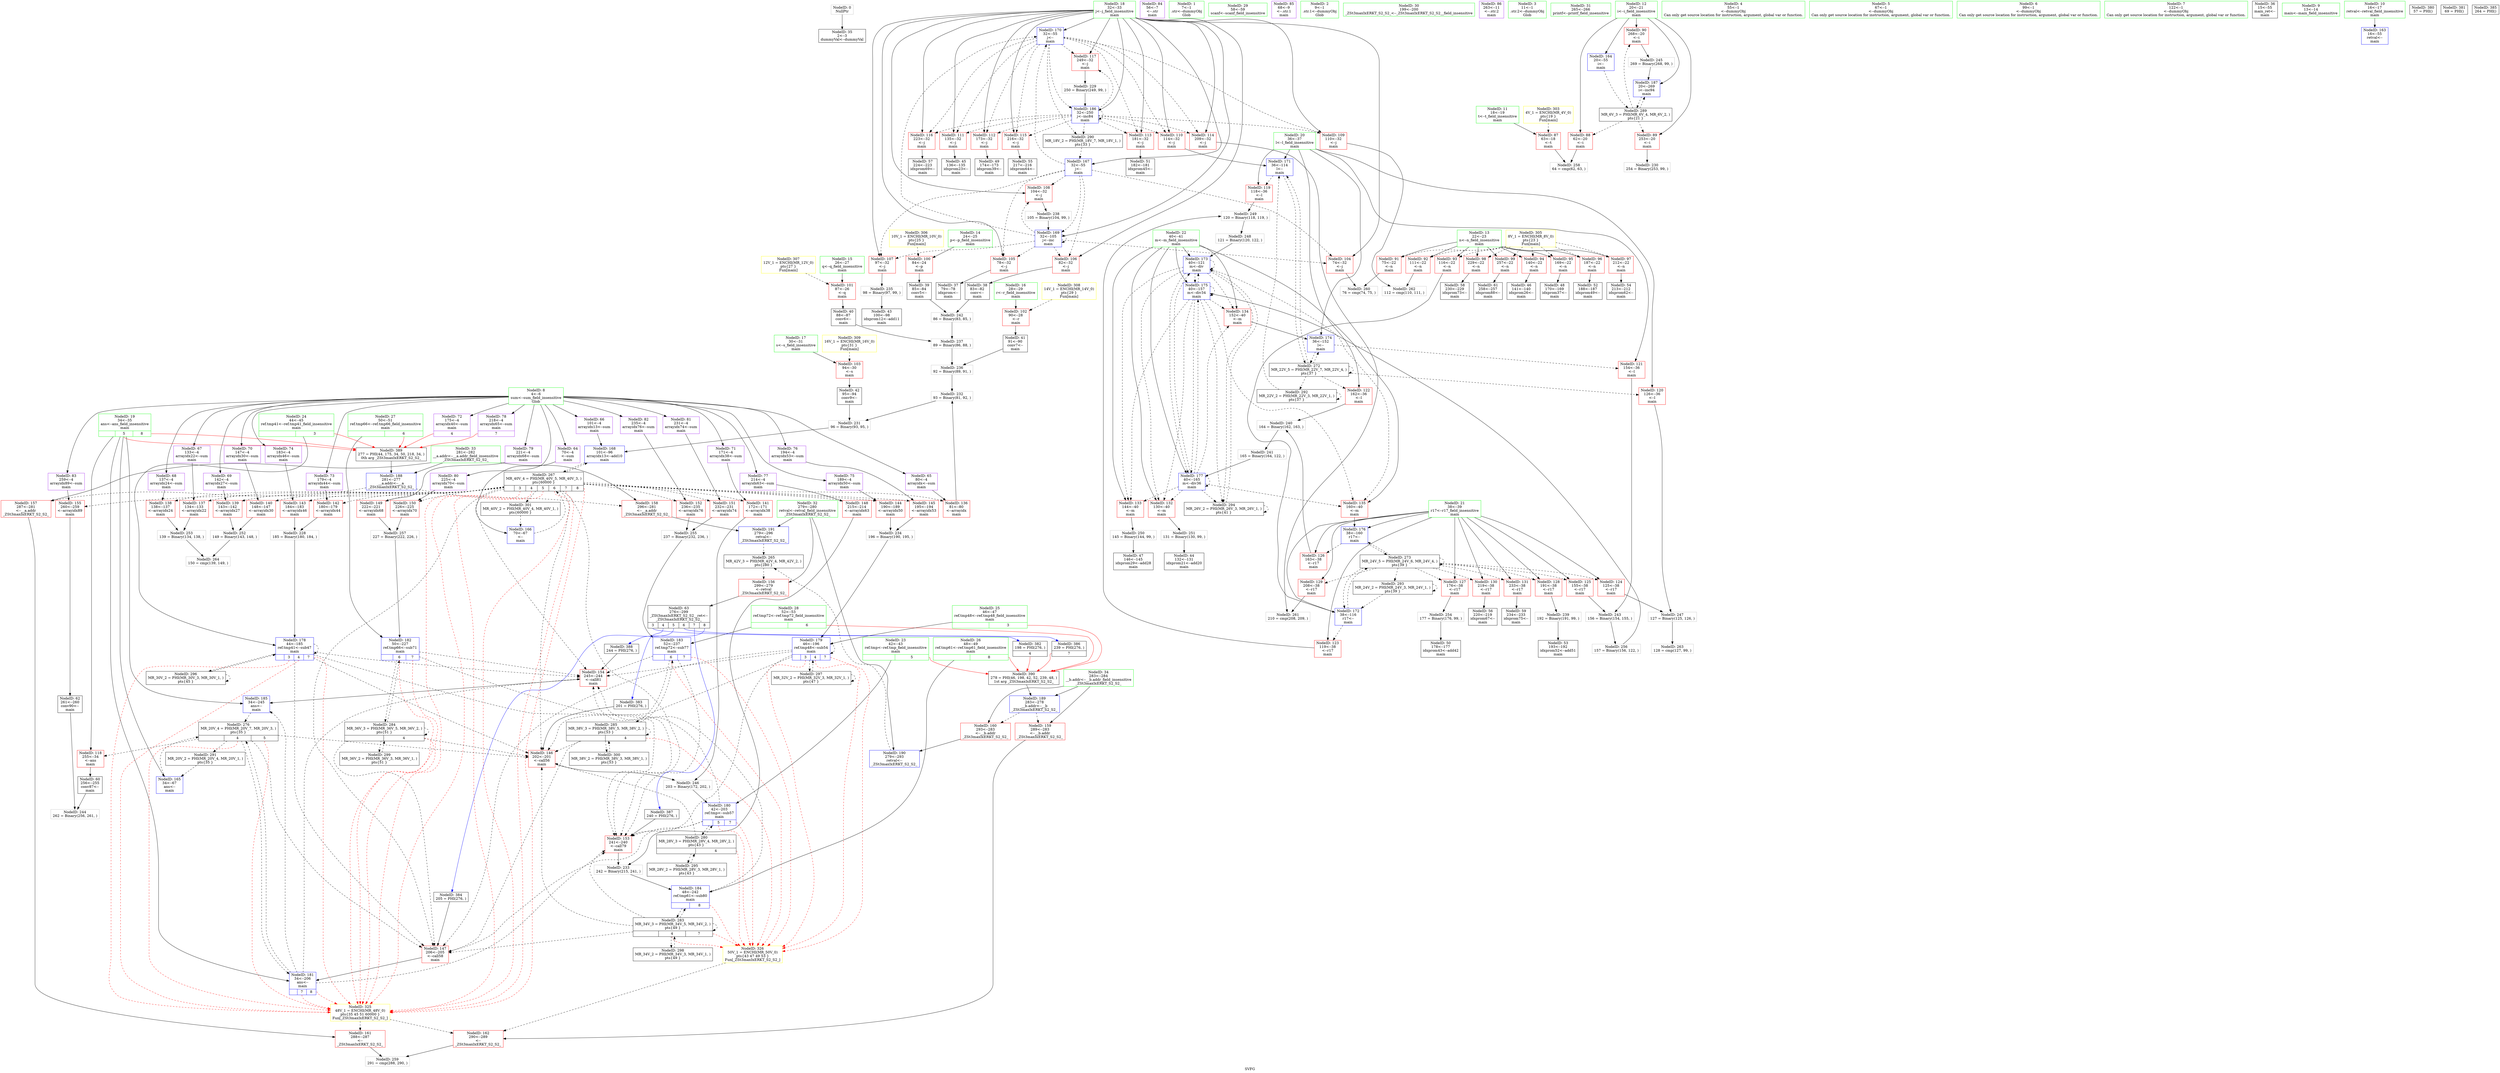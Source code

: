 digraph "SVFG" {
	label="SVFG";

	Node0x55718e922ef0 [shape=record,color=grey,label="{NodeID: 0\nNullPtr}"];
	Node0x55718e922ef0 -> Node0x55718e9460f0[style=solid];
	Node0x55718e9477b0 [shape=record,color=red,label="{NodeID: 111\n135\<--32\n\<--j\nmain\n}"];
	Node0x55718e9477b0 -> Node0x55718e946910[style=solid];
	Node0x55718e945b40 [shape=record,color=green,label="{NodeID: 28\n52\<--53\nref.tmp72\<--ref.tmp72_field_insensitive\nmain\n|{|<s1>6}}"];
	Node0x55718e945b40 -> Node0x55718e94f970[style=solid];
	Node0x55718e945b40:s1 -> Node0x55718e9899f0[style=solid,color=red];
	Node0x55718e989360 [shape=record,color=black,label="{NodeID: 388\n244 = PHI(276, )\n}"];
	Node0x55718e989360 -> Node0x55718e94e1e0[style=solid];
	Node0x55718e96e830 [shape=record,color=yellow,style=double,label="{NodeID: 305\n8V_1 = ENCHI(MR_8V_0)\npts\{23 \}\nFun[main]}"];
	Node0x55718e96e830 -> Node0x55718e949e90[style=dashed];
	Node0x55718e96e830 -> Node0x55718e949f60[style=dashed];
	Node0x55718e96e830 -> Node0x55718e94a030[style=dashed];
	Node0x55718e96e830 -> Node0x55718e94a100[style=dashed];
	Node0x55718e96e830 -> Node0x55718e94a1d0[style=dashed];
	Node0x55718e96e830 -> Node0x55718e946b80[style=dashed];
	Node0x55718e96e830 -> Node0x55718e946c50[style=dashed];
	Node0x55718e96e830 -> Node0x55718e946d20[style=dashed];
	Node0x55718e96e830 -> Node0x55718e946df0[style=dashed];
	Node0x55718e94d5b0 [shape=record,color=red,label="{NodeID: 139\n143\<--142\n\<--arrayidx27\nmain\n}"];
	Node0x55718e94d5b0 -> Node0x55718e94bbf0[style=solid];
	Node0x55718e948220 [shape=record,color=black,label="{NodeID: 56\n220\<--219\nidxprom67\<--\nmain\n}"];
	Node0x55718e94b8f0 [shape=record,color=grey,label="{NodeID: 250\n145 = Binary(144, 99, )\n}"];
	Node0x55718e94b8f0 -> Node0x55718e946ab0[style=solid];
	Node0x55718e94ec70 [shape=record,color=blue,label="{NodeID: 167\n32\<--55\nj\<--\nmain\n}"];
	Node0x55718e94ec70 -> Node0x55718e947200[style=dashed];
	Node0x55718e94ec70 -> Node0x55718e9472d0[style=dashed];
	Node0x55718e94ec70 -> Node0x55718e9473a0[style=dashed];
	Node0x55718e94ec70 -> Node0x55718e947470[style=dashed];
	Node0x55718e94ec70 -> Node0x55718e947540[style=dashed];
	Node0x55718e94ec70 -> Node0x55718e94ee10[style=dashed];
	Node0x55718e94ec70 -> Node0x55718e94eee0[style=dashed];
	Node0x55718e9498e0 [shape=record,color=purple,label="{NodeID: 84\n56\<--7\n\<--.str\nmain\n}"];
	Node0x55718e9411d0 [shape=record,color=green,label="{NodeID: 1\n7\<--1\n.str\<--dummyObj\nGlob }"];
	Node0x55718e947880 [shape=record,color=red,label="{NodeID: 112\n173\<--32\n\<--j\nmain\n}"];
	Node0x55718e947880 -> Node0x55718e947c70[style=solid];
	Node0x55718e945c10 [shape=record,color=green,label="{NodeID: 29\n58\<--59\nscanf\<--scanf_field_insensitive\n}"];
	Node0x55718e9894a0 [shape=record,color=black,label="{NodeID: 389\n277 = PHI(44, 175, 34, 50, 218, 34, )\n0th arg _ZSt3maxIxERKT_S2_S2_ }"];
	Node0x55718e9894a0 -> Node0x55718e94fd80[style=solid];
	Node0x55718e96e910 [shape=record,color=yellow,style=double,label="{NodeID: 306\n10V_1 = ENCHI(MR_10V_0)\npts\{25 \}\nFun[main]}"];
	Node0x55718e96e910 -> Node0x55718e946ec0[style=dashed];
	Node0x55718e94d680 [shape=record,color=red,label="{NodeID: 140\n148\<--147\n\<--arrayidx30\nmain\n}"];
	Node0x55718e94d680 -> Node0x55718e94bbf0[style=solid];
	Node0x55718e9482f0 [shape=record,color=black,label="{NodeID: 57\n224\<--223\nidxprom69\<--\nmain\n}"];
	Node0x55718e94ba70 [shape=record,color=grey,label="{NodeID: 251\n131 = Binary(130, 99, )\n}"];
	Node0x55718e94ba70 -> Node0x55718e946840[style=solid];
	Node0x55718e94ed40 [shape=record,color=blue,label="{NodeID: 168\n101\<--96\narrayidx13\<--add10\nmain\n}"];
	Node0x55718e94ed40 -> Node0x55718e962850[style=dashed];
	Node0x55718e9499b0 [shape=record,color=purple,label="{NodeID: 85\n68\<--9\n\<--.str.1\nmain\n}"];
	Node0x55718e921c90 [shape=record,color=green,label="{NodeID: 2\n9\<--1\n.str.1\<--dummyObj\nGlob }"];
	Node0x55718e947950 [shape=record,color=red,label="{NodeID: 113\n181\<--32\n\<--j\nmain\n}"];
	Node0x55718e947950 -> Node0x55718e947e10[style=solid];
	Node0x55718e945ce0 [shape=record,color=green,label="{NodeID: 30\n199\<--200\n_ZSt3maxIxERKT_S2_S2_\<--_ZSt3maxIxERKT_S2_S2__field_insensitive\n}"];
	Node0x55718e9899f0 [shape=record,color=black,label="{NodeID: 390\n278 = PHI(46, 198, 42, 52, 239, 48, )\n1st arg _ZSt3maxIxERKT_S2_S2_ }"];
	Node0x55718e9899f0 -> Node0x55718e94fe50[style=solid];
	Node0x55718e96e9f0 [shape=record,color=yellow,style=double,label="{NodeID: 307\n12V_1 = ENCHI(MR_12V_0)\npts\{27 \}\nFun[main]}"];
	Node0x55718e96e9f0 -> Node0x55718e946f90[style=dashed];
	Node0x55718e94d750 [shape=record,color=red,label="{NodeID: 141\n172\<--171\n\<--arrayidx38\nmain\n}"];
	Node0x55718e94d750 -> Node0x55718e94b2f0[style=solid];
	Node0x55718e9483c0 [shape=record,color=black,label="{NodeID: 58\n230\<--229\nidxprom73\<--\nmain\n}"];
	Node0x55718e94bbf0 [shape=record,color=grey,label="{NodeID: 252\n149 = Binary(143, 148, )\n}"];
	Node0x55718e94bbf0 -> Node0x55718e957970[style=solid];
	Node0x55718e94ee10 [shape=record,color=blue,label="{NodeID: 169\n32\<--105\nj\<--inc\nmain\n}"];
	Node0x55718e94ee10 -> Node0x55718e947200[style=dashed];
	Node0x55718e94ee10 -> Node0x55718e9472d0[style=dashed];
	Node0x55718e94ee10 -> Node0x55718e9473a0[style=dashed];
	Node0x55718e94ee10 -> Node0x55718e947470[style=dashed];
	Node0x55718e94ee10 -> Node0x55718e947540[style=dashed];
	Node0x55718e94ee10 -> Node0x55718e94ee10[style=dashed];
	Node0x55718e94ee10 -> Node0x55718e94eee0[style=dashed];
	Node0x55718e949a80 [shape=record,color=purple,label="{NodeID: 86\n263\<--11\n\<--.str.2\nmain\n}"];
	Node0x55718e921e30 [shape=record,color=green,label="{NodeID: 3\n11\<--1\n.str.2\<--dummyObj\nGlob }"];
	Node0x55718e966950 [shape=record,color=black,label="{NodeID: 280\nMR_28V_3 = PHI(MR_28V_4, MR_28V_2, )\npts\{43 \}\n|{|<s3>4}}"];
	Node0x55718e966950 -> Node0x55718e94db60[style=dashed];
	Node0x55718e966950 -> Node0x55718e94f700[style=dashed];
	Node0x55718e966950 -> Node0x55718e96b850[style=dashed];
	Node0x55718e966950:s3 -> Node0x55718e96faf0[style=dashed,color=red];
	Node0x55718e947a20 [shape=record,color=red,label="{NodeID: 114\n209\<--32\n\<--j\nmain\n}"];
	Node0x55718e947a20 -> Node0x55718e9574f0[style=solid];
	Node0x55718e945db0 [shape=record,color=green,label="{NodeID: 31\n265\<--266\nprintf\<--printf_field_insensitive\n}"];
	Node0x55718e96ead0 [shape=record,color=yellow,style=double,label="{NodeID: 308\n14V_1 = ENCHI(MR_14V_0)\npts\{29 \}\nFun[main]}"];
	Node0x55718e96ead0 -> Node0x55718e947060[style=dashed];
	Node0x55718e94d820 [shape=record,color=red,label="{NodeID: 142\n180\<--179\n\<--arrayidx44\nmain\n}"];
	Node0x55718e94d820 -> Node0x55718e953360[style=solid];
	Node0x55718e948490 [shape=record,color=black,label="{NodeID: 59\n234\<--233\nidxprom75\<--\nmain\n}"];
	Node0x55718e94bd70 [shape=record,color=grey,label="{NodeID: 253\n139 = Binary(134, 138, )\n}"];
	Node0x55718e94bd70 -> Node0x55718e957970[style=solid];
	Node0x55718e94eee0 [shape=record,color=blue,label="{NodeID: 170\n32\<--55\nj\<--\nmain\n}"];
	Node0x55718e94eee0 -> Node0x55718e947610[style=dashed];
	Node0x55718e94eee0 -> Node0x55718e9476e0[style=dashed];
	Node0x55718e94eee0 -> Node0x55718e9477b0[style=dashed];
	Node0x55718e94eee0 -> Node0x55718e947880[style=dashed];
	Node0x55718e94eee0 -> Node0x55718e947950[style=dashed];
	Node0x55718e94eee0 -> Node0x55718e947a20[style=dashed];
	Node0x55718e94eee0 -> Node0x55718e947af0[style=dashed];
	Node0x55718e94eee0 -> Node0x55718e94c300[style=dashed];
	Node0x55718e94eee0 -> Node0x55718e94c3d0[style=dashed];
	Node0x55718e94eee0 -> Node0x55718e94fbe0[style=dashed];
	Node0x55718e94eee0 -> Node0x55718e969f50[style=dashed];
	Node0x55718e949b50 [shape=record,color=red,label="{NodeID: 87\n63\<--18\n\<--t\nmain\n}"];
	Node0x55718e949b50 -> Node0x55718e957070[style=solid];
	Node0x55718e922290 [shape=record,color=green,label="{NodeID: 4\n55\<--1\n\<--dummyObj\nCan only get source location for instruction, argument, global var or function.}"];
	Node0x55718e947af0 [shape=record,color=red,label="{NodeID: 115\n216\<--32\n\<--j\nmain\n}"];
	Node0x55718e947af0 -> Node0x55718e948150[style=solid];
	Node0x55718e945e80 [shape=record,color=green,label="{NodeID: 32\n279\<--280\nretval\<--retval_field_insensitive\n_ZSt3maxIxERKT_S2_S2_\n}"];
	Node0x55718e945e80 -> Node0x55718e94e380[style=solid];
	Node0x55718e945e80 -> Node0x55718e94ff20[style=solid];
	Node0x55718e945e80 -> Node0x55718e94fff0[style=solid];
	Node0x55718e96ebb0 [shape=record,color=yellow,style=double,label="{NodeID: 309\n16V_1 = ENCHI(MR_16V_0)\npts\{31 \}\nFun[main]}"];
	Node0x55718e96ebb0 -> Node0x55718e947130[style=dashed];
	Node0x55718e94d8f0 [shape=record,color=red,label="{NodeID: 143\n184\<--183\n\<--arrayidx46\nmain\n}"];
	Node0x55718e94d8f0 -> Node0x55718e953360[style=solid];
	Node0x55718e948560 [shape=record,color=black,label="{NodeID: 60\n256\<--255\nconv87\<--\nmain\n}"];
	Node0x55718e948560 -> Node0x55718e954b60[style=solid];
	Node0x55718e94bef0 [shape=record,color=grey,label="{NodeID: 254\n177 = Binary(176, 99, )\n}"];
	Node0x55718e94bef0 -> Node0x55718e947d40[style=solid];
	Node0x55718e94efb0 [shape=record,color=blue,label="{NodeID: 171\n36\<--114\nl\<--\nmain\n}"];
	Node0x55718e94efb0 -> Node0x55718e94c570[style=dashed];
	Node0x55718e94efb0 -> Node0x55718e964150[style=dashed];
	Node0x55718e949c20 [shape=record,color=red,label="{NodeID: 88\n62\<--20\n\<--i\nmain\n}"];
	Node0x55718e949c20 -> Node0x55718e957070[style=solid];
	Node0x55718e922320 [shape=record,color=green,label="{NodeID: 5\n67\<--1\n\<--dummyObj\nCan only get source location for instruction, argument, global var or function.}"];
	Node0x55718e94c300 [shape=record,color=red,label="{NodeID: 116\n223\<--32\n\<--j\nmain\n}"];
	Node0x55718e94c300 -> Node0x55718e9482f0[style=solid];
	Node0x55718e945f50 [shape=record,color=green,label="{NodeID: 33\n281\<--282\n__a.addr\<--__a.addr_field_insensitive\n_ZSt3maxIxERKT_S2_S2_\n}"];
	Node0x55718e945f50 -> Node0x55718e94e450[style=solid];
	Node0x55718e945f50 -> Node0x55718e94e520[style=solid];
	Node0x55718e945f50 -> Node0x55718e94fd80[style=solid];
	Node0x55718e94d9c0 [shape=record,color=red,label="{NodeID: 144\n190\<--189\n\<--arrayidx50\nmain\n}"];
	Node0x55718e94d9c0 -> Node0x55718e953c60[style=solid];
	Node0x55718e948630 [shape=record,color=black,label="{NodeID: 61\n258\<--257\nidxprom88\<--\nmain\n}"];
	Node0x55718e94c070 [shape=record,color=grey,label="{NodeID: 255\n237 = Binary(232, 236, )\n}"];
	Node0x55718e94c070 -> Node0x55718e94f970[style=solid];
	Node0x55718e94f080 [shape=record,color=blue,label="{NodeID: 172\n38\<--116\nr17\<--\nmain\n}"];
	Node0x55718e94f080 -> Node0x55718e94c8b0[style=dashed];
	Node0x55718e94f080 -> Node0x55718e964650[style=dashed];
	Node0x55718e949cf0 [shape=record,color=red,label="{NodeID: 89\n253\<--20\n\<--i\nmain\n}"];
	Node0x55718e949cf0 -> Node0x55718e953660[style=solid];
	Node0x55718e9223b0 [shape=record,color=green,label="{NodeID: 6\n99\<--1\n\<--dummyObj\nCan only get source location for instruction, argument, global var or function.}"];
	Node0x55718e967850 [shape=record,color=black,label="{NodeID: 283\nMR_34V_3 = PHI(MR_34V_5, MR_34V_2, )\npts\{49 \}\n|{|<s6>4|<s7>7}}"];
	Node0x55718e967850 -> Node0x55718e94db60[style=dashed];
	Node0x55718e967850 -> Node0x55718e94dc30[style=dashed];
	Node0x55718e967850 -> Node0x55718e94e110[style=dashed];
	Node0x55718e967850 -> Node0x55718e94fa40[style=dashed];
	Node0x55718e967850 -> Node0x55718e967850[style=dashed];
	Node0x55718e967850 -> Node0x55718e96c750[style=dashed];
	Node0x55718e967850:s6 -> Node0x55718e96faf0[style=dashed,color=red];
	Node0x55718e967850:s7 -> Node0x55718e96faf0[style=dashed,color=red];
	Node0x55718e94c3d0 [shape=record,color=red,label="{NodeID: 117\n249\<--32\n\<--j\nmain\n}"];
	Node0x55718e94c3d0 -> Node0x55718e9534e0[style=solid];
	Node0x55718e946020 [shape=record,color=green,label="{NodeID: 34\n283\<--284\n__b.addr\<--__b.addr_field_insensitive\n_ZSt3maxIxERKT_S2_S2_\n}"];
	Node0x55718e946020 -> Node0x55718e94e5f0[style=solid];
	Node0x55718e946020 -> Node0x55718e94e6c0[style=solid];
	Node0x55718e946020 -> Node0x55718e94fe50[style=solid];
	Node0x55718e953360 [shape=record,color=grey,label="{NodeID: 228\n185 = Binary(180, 184, )\n}"];
	Node0x55718e953360 -> Node0x55718e94f560[style=solid];
	Node0x55718e94da90 [shape=record,color=red,label="{NodeID: 145\n195\<--194\n\<--arrayidx53\nmain\n}"];
	Node0x55718e94da90 -> Node0x55718e953c60[style=solid];
	Node0x55718e948700 [shape=record,color=black,label="{NodeID: 62\n261\<--260\nconv90\<--\nmain\n}"];
	Node0x55718e948700 -> Node0x55718e954b60[style=solid];
	Node0x55718e94c1f0 [shape=record,color=grey,label="{NodeID: 256\n157 = Binary(156, 122, )\n}"];
	Node0x55718e94c1f0 -> Node0x55718e94f2f0[style=solid];
	Node0x55718e94f150 [shape=record,color=blue,label="{NodeID: 173\n40\<--121\nm\<--div\nmain\n}"];
	Node0x55718e94f150 -> Node0x55718e94d000[style=dashed];
	Node0x55718e94f150 -> Node0x55718e94d0d0[style=dashed];
	Node0x55718e94f150 -> Node0x55718e94d1a0[style=dashed];
	Node0x55718e94f150 -> Node0x55718e94d270[style=dashed];
	Node0x55718e94f150 -> Node0x55718e94f150[style=dashed];
	Node0x55718e94f150 -> Node0x55718e94f2f0[style=dashed];
	Node0x55718e94f150 -> Node0x55718e94f490[style=dashed];
	Node0x55718e94f150 -> Node0x55718e96b350[style=dashed];
	Node0x55718e949dc0 [shape=record,color=red,label="{NodeID: 90\n268\<--20\n\<--i\nmain\n}"];
	Node0x55718e949dc0 -> Node0x55718e954ce0[style=solid];
	Node0x55718e922440 [shape=record,color=green,label="{NodeID: 7\n122\<--1\n\<--dummyObj\nCan only get source location for instruction, argument, global var or function.}"];
	Node0x55718e968560 [shape=record,color=black,label="{NodeID: 284\nMR_36V_3 = PHI(MR_36V_5, MR_36V_2, )\npts\{51 \}\n|{|<s5>4}}"];
	Node0x55718e968560 -> Node0x55718e94db60[style=dashed];
	Node0x55718e968560 -> Node0x55718e94dc30[style=dashed];
	Node0x55718e968560 -> Node0x55718e94f8a0[style=dashed];
	Node0x55718e968560 -> Node0x55718e968560[style=dashed];
	Node0x55718e968560 -> Node0x55718e96cc50[style=dashed];
	Node0x55718e968560:s5 -> Node0x55718e96f9e0[style=dashed,color=red];
	Node0x55718e94c4a0 [shape=record,color=red,label="{NodeID: 118\n255\<--34\n\<--ans\nmain\n}"];
	Node0x55718e94c4a0 -> Node0x55718e948560[style=solid];
	Node0x55718e9460f0 [shape=record,color=black,label="{NodeID: 35\n2\<--3\ndummyVal\<--dummyVal\n}"];
	Node0x55718e9534e0 [shape=record,color=grey,label="{NodeID: 229\n250 = Binary(249, 99, )\n}"];
	Node0x55718e9534e0 -> Node0x55718e94fbe0[style=solid];
	Node0x55718e94db60 [shape=record,color=red,label="{NodeID: 146\n202\<--201\n\<--call56\nmain\n}"];
	Node0x55718e94db60 -> Node0x55718e94b2f0[style=solid];
	Node0x55718e9487d0 [shape=record,color=black,label="{NodeID: 63\n276\<--299\n_ZSt3maxIxERKT_S2_S2__ret\<--\n_ZSt3maxIxERKT_S2_S2_\n|{<s0>3|<s1>4|<s2>5|<s3>6|<s4>7|<s5>8}}"];
	Node0x55718e9487d0:s0 -> Node0x55718e988bb0[style=solid,color=blue];
	Node0x55718e9487d0:s1 -> Node0x55718e988da0[style=solid,color=blue];
	Node0x55718e9487d0:s2 -> Node0x55718e988ea0[style=solid,color=blue];
	Node0x55718e9487d0:s3 -> Node0x55718e9890b0[style=solid,color=blue];
	Node0x55718e9487d0:s4 -> Node0x55718e989220[style=solid,color=blue];
	Node0x55718e9487d0:s5 -> Node0x55718e989360[style=solid,color=blue];
	Node0x55718e956ef0 [shape=record,color=grey,label="{NodeID: 257\n227 = Binary(222, 226, )\n}"];
	Node0x55718e956ef0 -> Node0x55718e94f8a0[style=solid];
	Node0x55718e94f220 [shape=record,color=blue,label="{NodeID: 174\n36\<--152\nl\<--\nmain\n}"];
	Node0x55718e94f220 -> Node0x55718e94c710[style=dashed];
	Node0x55718e94f220 -> Node0x55718e964150[style=dashed];
	Node0x55718e949e90 [shape=record,color=red,label="{NodeID: 91\n75\<--22\n\<--n\nmain\n}"];
	Node0x55718e949e90 -> Node0x55718e957370[style=solid];
	Node0x55718e9224d0 [shape=record,color=green,label="{NodeID: 8\n4\<--6\nsum\<--sum_field_insensitive\nGlob }"];
	Node0x55718e9224d0 -> Node0x55718e9488a0[style=solid];
	Node0x55718e9224d0 -> Node0x55718e948970[style=solid];
	Node0x55718e9224d0 -> Node0x55718e948a40[style=solid];
	Node0x55718e9224d0 -> Node0x55718e948b10[style=solid];
	Node0x55718e9224d0 -> Node0x55718e948be0[style=solid];
	Node0x55718e9224d0 -> Node0x55718e948cb0[style=solid];
	Node0x55718e9224d0 -> Node0x55718e948d80[style=solid];
	Node0x55718e9224d0 -> Node0x55718e948e50[style=solid];
	Node0x55718e9224d0 -> Node0x55718e948f20[style=solid];
	Node0x55718e9224d0 -> Node0x55718e948ff0[style=solid];
	Node0x55718e9224d0 -> Node0x55718e9490c0[style=solid];
	Node0x55718e9224d0 -> Node0x55718e949190[style=solid];
	Node0x55718e9224d0 -> Node0x55718e949260[style=solid];
	Node0x55718e9224d0 -> Node0x55718e949330[style=solid];
	Node0x55718e9224d0 -> Node0x55718e949400[style=solid];
	Node0x55718e9224d0 -> Node0x55718e9494d0[style=solid];
	Node0x55718e9224d0 -> Node0x55718e9495a0[style=solid];
	Node0x55718e9224d0 -> Node0x55718e949670[style=solid];
	Node0x55718e9224d0 -> Node0x55718e949740[style=solid];
	Node0x55718e9224d0 -> Node0x55718e949810[style=solid];
	Node0x55718e968650 [shape=record,color=black,label="{NodeID: 285\nMR_38V_3 = PHI(MR_38V_5, MR_38V_2, )\npts\{53 \}\n|{|<s5>4}}"];
	Node0x55718e968650 -> Node0x55718e94db60[style=dashed];
	Node0x55718e968650 -> Node0x55718e94dc30[style=dashed];
	Node0x55718e968650 -> Node0x55718e94f970[style=dashed];
	Node0x55718e968650 -> Node0x55718e968650[style=dashed];
	Node0x55718e968650 -> Node0x55718e96d150[style=dashed];
	Node0x55718e968650:s5 -> Node0x55718e96faf0[style=dashed,color=red];
	Node0x55718e94c570 [shape=record,color=red,label="{NodeID: 119\n118\<--36\n\<--l\nmain\n}"];
	Node0x55718e94c570 -> Node0x55718e94b770[style=solid];
	Node0x55718e9461c0 [shape=record,color=black,label="{NodeID: 36\n15\<--55\nmain_ret\<--\nmain\n}"];
	Node0x55718e953660 [shape=record,color=grey,label="{NodeID: 230\n254 = Binary(253, 99, )\n}"];
	Node0x55718e94dc30 [shape=record,color=red,label="{NodeID: 147\n206\<--205\n\<--call58\nmain\n}"];
	Node0x55718e94dc30 -> Node0x55718e94f7d0[style=solid];
	Node0x55718e9488a0 [shape=record,color=purple,label="{NodeID: 64\n70\<--4\n\<--sum\nmain\n}"];
	Node0x55718e9488a0 -> Node0x55718e94eba0[style=solid];
	Node0x55718e957070 [shape=record,color=grey,label="{NodeID: 258\n64 = cmp(62, 63, )\n}"];
	Node0x55718e94f2f0 [shape=record,color=blue,label="{NodeID: 175\n40\<--157\nm\<--div34\nmain\n}"];
	Node0x55718e94f2f0 -> Node0x55718e94d000[style=dashed];
	Node0x55718e94f2f0 -> Node0x55718e94d0d0[style=dashed];
	Node0x55718e94f2f0 -> Node0x55718e94d1a0[style=dashed];
	Node0x55718e94f2f0 -> Node0x55718e94d270[style=dashed];
	Node0x55718e94f2f0 -> Node0x55718e94f150[style=dashed];
	Node0x55718e94f2f0 -> Node0x55718e94f2f0[style=dashed];
	Node0x55718e94f2f0 -> Node0x55718e94f490[style=dashed];
	Node0x55718e94f2f0 -> Node0x55718e96b350[style=dashed];
	Node0x55718e949f60 [shape=record,color=red,label="{NodeID: 92\n111\<--22\n\<--n\nmain\n}"];
	Node0x55718e949f60 -> Node0x55718e957670[style=solid];
	Node0x55718e944dd0 [shape=record,color=green,label="{NodeID: 9\n13\<--14\nmain\<--main_field_insensitive\n}"];
	Node0x55718e94c640 [shape=record,color=red,label="{NodeID: 120\n126\<--36\n\<--l\nmain\n}"];
	Node0x55718e94c640 -> Node0x55718e94b470[style=solid];
	Node0x55718e946290 [shape=record,color=black,label="{NodeID: 37\n79\<--78\nidxprom\<--\nmain\n}"];
	Node0x55718e9537e0 [shape=record,color=grey,label="{NodeID: 231\n96 = Binary(93, 95, )\n}"];
	Node0x55718e9537e0 -> Node0x55718e94ed40[style=solid];
	Node0x55718e94dd00 [shape=record,color=red,label="{NodeID: 148\n215\<--214\n\<--arrayidx63\nmain\n}"];
	Node0x55718e94dd00 -> Node0x55718e953ae0[style=solid];
	Node0x55718e948970 [shape=record,color=purple,label="{NodeID: 65\n80\<--4\narrayidx\<--sum\nmain\n}"];
	Node0x55718e948970 -> Node0x55718e94d340[style=solid];
	Node0x55718e9571f0 [shape=record,color=grey,label="{NodeID: 259\n291 = cmp(288, 290, )\n}"];
	Node0x55718e94f3c0 [shape=record,color=blue,label="{NodeID: 176\n38\<--160\nr17\<--\nmain\n}"];
	Node0x55718e94f3c0 -> Node0x55718e94cb20[style=dashed];
	Node0x55718e94f3c0 -> Node0x55718e964650[style=dashed];
	Node0x55718e94a030 [shape=record,color=red,label="{NodeID: 93\n116\<--22\n\<--n\nmain\n}"];
	Node0x55718e94a030 -> Node0x55718e94f080[style=solid];
	Node0x55718e944e60 [shape=record,color=green,label="{NodeID: 10\n16\<--17\nretval\<--retval_field_insensitive\nmain\n}"];
	Node0x55718e944e60 -> Node0x55718e94e930[style=solid];
	Node0x55718e94c710 [shape=record,color=red,label="{NodeID: 121\n154\<--36\n\<--l\nmain\n}"];
	Node0x55718e94c710 -> Node0x55718e9549e0[style=solid];
	Node0x55718e946360 [shape=record,color=black,label="{NodeID: 38\n83\<--82\nconv\<--\nmain\n}"];
	Node0x55718e946360 -> Node0x55718e954860[style=solid];
	Node0x55718e953960 [shape=record,color=grey,label="{NodeID: 232\n93 = Binary(81, 92, )\n}"];
	Node0x55718e953960 -> Node0x55718e9537e0[style=solid];
	Node0x55718e94ddd0 [shape=record,color=red,label="{NodeID: 149\n222\<--221\n\<--arrayidx68\nmain\n}"];
	Node0x55718e94ddd0 -> Node0x55718e956ef0[style=solid];
	Node0x55718e948a40 [shape=record,color=purple,label="{NodeID: 66\n101\<--4\narrayidx13\<--sum\nmain\n}"];
	Node0x55718e948a40 -> Node0x55718e94ed40[style=solid];
	Node0x55718e957370 [shape=record,color=grey,label="{NodeID: 260\n76 = cmp(74, 75, )\n}"];
	Node0x55718e94f490 [shape=record,color=blue,label="{NodeID: 177\n40\<--165\nm\<--div36\nmain\n}"];
	Node0x55718e94f490 -> Node0x55718e94d000[style=dashed];
	Node0x55718e94f490 -> Node0x55718e94d0d0[style=dashed];
	Node0x55718e94f490 -> Node0x55718e94d1a0[style=dashed];
	Node0x55718e94f490 -> Node0x55718e94d270[style=dashed];
	Node0x55718e94f490 -> Node0x55718e94f150[style=dashed];
	Node0x55718e94f490 -> Node0x55718e94f2f0[style=dashed];
	Node0x55718e94f490 -> Node0x55718e94f490[style=dashed];
	Node0x55718e94f490 -> Node0x55718e96b350[style=dashed];
	Node0x55718e94a100 [shape=record,color=red,label="{NodeID: 94\n140\<--22\n\<--n\nmain\n}"];
	Node0x55718e94a100 -> Node0x55718e9469e0[style=solid];
	Node0x55718e944ef0 [shape=record,color=green,label="{NodeID: 11\n18\<--19\nt\<--t_field_insensitive\nmain\n}"];
	Node0x55718e944ef0 -> Node0x55718e949b50[style=solid];
	Node0x55718e94c7e0 [shape=record,color=red,label="{NodeID: 122\n162\<--36\n\<--l\nmain\n}"];
	Node0x55718e94c7e0 -> Node0x55718e954560[style=solid];
	Node0x55718e946430 [shape=record,color=black,label="{NodeID: 39\n85\<--84\nconv5\<--\nmain\n}"];
	Node0x55718e946430 -> Node0x55718e954860[style=solid];
	Node0x55718e953ae0 [shape=record,color=grey,label="{NodeID: 233\n242 = Binary(215, 241, )\n}"];
	Node0x55718e953ae0 -> Node0x55718e94fa40[style=solid];
	Node0x55718e94dea0 [shape=record,color=red,label="{NodeID: 150\n226\<--225\n\<--arrayidx70\nmain\n}"];
	Node0x55718e94dea0 -> Node0x55718e956ef0[style=solid];
	Node0x55718e948b10 [shape=record,color=purple,label="{NodeID: 67\n133\<--4\narrayidx22\<--sum\nmain\n}"];
	Node0x55718e948b10 -> Node0x55718e94d410[style=solid];
	Node0x55718e9574f0 [shape=record,color=grey,label="{NodeID: 261\n210 = cmp(208, 209, )\n}"];
	Node0x55718e94f560 [shape=record,color=blue,label="{NodeID: 178\n44\<--185\nref.tmp41\<--sub47\nmain\n|{|<s6>3|<s7>4|<s8>7}}"];
	Node0x55718e94f560 -> Node0x55718e94db60[style=dashed];
	Node0x55718e94f560 -> Node0x55718e94dc30[style=dashed];
	Node0x55718e94f560 -> Node0x55718e94e110[style=dashed];
	Node0x55718e94f560 -> Node0x55718e94e1e0[style=dashed];
	Node0x55718e94f560 -> Node0x55718e94f560[style=dashed];
	Node0x55718e94f560 -> Node0x55718e96bd50[style=dashed];
	Node0x55718e94f560:s6 -> Node0x55718e96f9e0[style=dashed,color=red];
	Node0x55718e94f560:s7 -> Node0x55718e96f9e0[style=dashed,color=red];
	Node0x55718e94f560:s8 -> Node0x55718e96f9e0[style=dashed,color=red];
	Node0x55718e94a1d0 [shape=record,color=red,label="{NodeID: 95\n169\<--22\n\<--n\nmain\n}"];
	Node0x55718e94a1d0 -> Node0x55718e947ba0[style=solid];
	Node0x55718e944f80 [shape=record,color=green,label="{NodeID: 12\n20\<--21\ni\<--i_field_insensitive\nmain\n}"];
	Node0x55718e944f80 -> Node0x55718e949c20[style=solid];
	Node0x55718e944f80 -> Node0x55718e949cf0[style=solid];
	Node0x55718e944f80 -> Node0x55718e949dc0[style=solid];
	Node0x55718e944f80 -> Node0x55718e94ea00[style=solid];
	Node0x55718e944f80 -> Node0x55718e94fcb0[style=solid];
	Node0x55718e969a50 [shape=record,color=black,label="{NodeID: 289\nMR_6V_3 = PHI(MR_6V_4, MR_6V_2, )\npts\{21 \}\n}"];
	Node0x55718e969a50 -> Node0x55718e949c20[style=dashed];
	Node0x55718e969a50 -> Node0x55718e949cf0[style=dashed];
	Node0x55718e969a50 -> Node0x55718e949dc0[style=dashed];
	Node0x55718e969a50 -> Node0x55718e94fcb0[style=dashed];
	Node0x55718e94c8b0 [shape=record,color=red,label="{NodeID: 123\n119\<--38\n\<--r17\nmain\n}"];
	Node0x55718e94c8b0 -> Node0x55718e94b770[style=solid];
	Node0x55718e946500 [shape=record,color=black,label="{NodeID: 40\n88\<--87\nconv6\<--\nmain\n}"];
	Node0x55718e946500 -> Node0x55718e9540e0[style=solid];
	Node0x55718e953c60 [shape=record,color=grey,label="{NodeID: 234\n196 = Binary(190, 195, )\n}"];
	Node0x55718e953c60 -> Node0x55718e94f630[style=solid];
	Node0x55718e94df70 [shape=record,color=red,label="{NodeID: 151\n232\<--231\n\<--arrayidx74\nmain\n}"];
	Node0x55718e94df70 -> Node0x55718e94c070[style=solid];
	Node0x55718e948be0 [shape=record,color=purple,label="{NodeID: 68\n137\<--4\narrayidx24\<--sum\nmain\n}"];
	Node0x55718e948be0 -> Node0x55718e94d4e0[style=solid];
	Node0x55718e957670 [shape=record,color=grey,label="{NodeID: 262\n112 = cmp(110, 111, )\n}"];
	Node0x55718e94f630 [shape=record,color=blue,label="{NodeID: 179\n46\<--196\nref.tmp48\<--sub54\nmain\n|{|<s6>3|<s7>4|<s8>7}}"];
	Node0x55718e94f630 -> Node0x55718e94db60[style=dashed];
	Node0x55718e94f630 -> Node0x55718e94dc30[style=dashed];
	Node0x55718e94f630 -> Node0x55718e94e110[style=dashed];
	Node0x55718e94f630 -> Node0x55718e94e1e0[style=dashed];
	Node0x55718e94f630 -> Node0x55718e94f630[style=dashed];
	Node0x55718e94f630 -> Node0x55718e96c250[style=dashed];
	Node0x55718e94f630:s6 -> Node0x55718e96faf0[style=dashed,color=red];
	Node0x55718e94f630:s7 -> Node0x55718e96faf0[style=dashed,color=red];
	Node0x55718e94f630:s8 -> Node0x55718e96faf0[style=dashed,color=red];
	Node0x55718e946b80 [shape=record,color=red,label="{NodeID: 96\n187\<--22\n\<--n\nmain\n}"];
	Node0x55718e946b80 -> Node0x55718e947ee0[style=solid];
	Node0x55718e945010 [shape=record,color=green,label="{NodeID: 13\n22\<--23\nn\<--n_field_insensitive\nmain\n}"];
	Node0x55718e945010 -> Node0x55718e949e90[style=solid];
	Node0x55718e945010 -> Node0x55718e949f60[style=solid];
	Node0x55718e945010 -> Node0x55718e94a030[style=solid];
	Node0x55718e945010 -> Node0x55718e94a100[style=solid];
	Node0x55718e945010 -> Node0x55718e94a1d0[style=solid];
	Node0x55718e945010 -> Node0x55718e946b80[style=solid];
	Node0x55718e945010 -> Node0x55718e946c50[style=solid];
	Node0x55718e945010 -> Node0x55718e946d20[style=solid];
	Node0x55718e945010 -> Node0x55718e946df0[style=solid];
	Node0x55718e969f50 [shape=record,color=black,label="{NodeID: 290\nMR_18V_2 = PHI(MR_18V_7, MR_18V_1, )\npts\{33 \}\n}"];
	Node0x55718e969f50 -> Node0x55718e94ec70[style=dashed];
	Node0x55718e94c980 [shape=record,color=red,label="{NodeID: 124\n125\<--38\n\<--r17\nmain\n}"];
	Node0x55718e94c980 -> Node0x55718e94b470[style=solid];
	Node0x55718e9465d0 [shape=record,color=black,label="{NodeID: 41\n91\<--90\nconv7\<--\nmain\n}"];
	Node0x55718e9465d0 -> Node0x55718e953f60[style=solid];
	Node0x55718e953de0 [shape=record,color=grey,label="{NodeID: 235\n98 = Binary(97, 99, )\n}"];
	Node0x55718e953de0 -> Node0x55718e946770[style=solid];
	Node0x55718e94e040 [shape=record,color=red,label="{NodeID: 152\n236\<--235\n\<--arrayidx76\nmain\n}"];
	Node0x55718e94e040 -> Node0x55718e94c070[style=solid];
	Node0x55718e948cb0 [shape=record,color=purple,label="{NodeID: 69\n142\<--4\narrayidx27\<--sum\nmain\n}"];
	Node0x55718e948cb0 -> Node0x55718e94d5b0[style=solid];
	Node0x55718e9577f0 [shape=record,color=grey,label="{NodeID: 263\n128 = cmp(127, 99, )\n}"];
	Node0x55718e94f700 [shape=record,color=blue,label="{NodeID: 180\n42\<--203\nref.tmp\<--sub57\nmain\n|{|<s4>5|<s5>7}}"];
	Node0x55718e94f700 -> Node0x55718e94dc30[style=dashed];
	Node0x55718e94f700 -> Node0x55718e94e110[style=dashed];
	Node0x55718e94f700 -> Node0x55718e94e1e0[style=dashed];
	Node0x55718e94f700 -> Node0x55718e966950[style=dashed];
	Node0x55718e94f700:s4 -> Node0x55718e96faf0[style=dashed,color=red];
	Node0x55718e94f700:s5 -> Node0x55718e96faf0[style=dashed,color=red];
	Node0x55718e946c50 [shape=record,color=red,label="{NodeID: 97\n212\<--22\n\<--n\nmain\n}"];
	Node0x55718e946c50 -> Node0x55718e948080[style=solid];
	Node0x55718e9450a0 [shape=record,color=green,label="{NodeID: 14\n24\<--25\np\<--p_field_insensitive\nmain\n}"];
	Node0x55718e9450a0 -> Node0x55718e946ec0[style=solid];
	Node0x55718e96a450 [shape=record,color=black,label="{NodeID: 291\nMR_20V_2 = PHI(MR_20V_4, MR_20V_1, )\npts\{35 \}\n}"];
	Node0x55718e96a450 -> Node0x55718e94ead0[style=dashed];
	Node0x55718e94ca50 [shape=record,color=red,label="{NodeID: 125\n155\<--38\n\<--r17\nmain\n}"];
	Node0x55718e94ca50 -> Node0x55718e9549e0[style=solid];
	Node0x55718e9466a0 [shape=record,color=black,label="{NodeID: 42\n95\<--94\nconv9\<--\nmain\n}"];
	Node0x55718e9466a0 -> Node0x55718e9537e0[style=solid];
	Node0x55718e953f60 [shape=record,color=grey,label="{NodeID: 236\n92 = Binary(89, 91, )\n}"];
	Node0x55718e953f60 -> Node0x55718e953960[style=solid];
	Node0x55718e94e110 [shape=record,color=red,label="{NodeID: 153\n241\<--240\n\<--call79\nmain\n}"];
	Node0x55718e94e110 -> Node0x55718e953ae0[style=solid];
	Node0x55718e948d80 [shape=record,color=purple,label="{NodeID: 70\n147\<--4\narrayidx30\<--sum\nmain\n}"];
	Node0x55718e948d80 -> Node0x55718e94d680[style=solid];
	Node0x55718e957970 [shape=record,color=grey,label="{NodeID: 264\n150 = cmp(139, 149, )\n}"];
	Node0x55718e94f7d0 [shape=record,color=blue,label="{NodeID: 181\n34\<--206\nans\<--\nmain\n|{|<s4>7|<s5>8}}"];
	Node0x55718e94f7d0 -> Node0x55718e94e110[style=dashed];
	Node0x55718e94f7d0 -> Node0x55718e94e1e0[style=dashed];
	Node0x55718e94f7d0 -> Node0x55718e94fb10[style=dashed];
	Node0x55718e94f7d0 -> Node0x55718e965550[style=dashed];
	Node0x55718e94f7d0:s4 -> Node0x55718e96f9e0[style=dashed,color=red];
	Node0x55718e94f7d0:s5 -> Node0x55718e96f9e0[style=dashed,color=red];
	Node0x55718e946d20 [shape=record,color=red,label="{NodeID: 98\n229\<--22\n\<--n\nmain\n}"];
	Node0x55718e946d20 -> Node0x55718e9483c0[style=solid];
	Node0x55718e945130 [shape=record,color=green,label="{NodeID: 15\n26\<--27\nq\<--q_field_insensitive\nmain\n}"];
	Node0x55718e945130 -> Node0x55718e946f90[style=solid];
	Node0x55718e96a950 [shape=record,color=black,label="{NodeID: 292\nMR_22V_2 = PHI(MR_22V_3, MR_22V_1, )\npts\{37 \}\n}"];
	Node0x55718e96a950 -> Node0x55718e94efb0[style=dashed];
	Node0x55718e96a950 -> Node0x55718e96a950[style=dashed];
	Node0x55718e94cb20 [shape=record,color=red,label="{NodeID: 126\n163\<--38\n\<--r17\nmain\n}"];
	Node0x55718e94cb20 -> Node0x55718e954560[style=solid];
	Node0x55718e946770 [shape=record,color=black,label="{NodeID: 43\n100\<--98\nidxprom12\<--add11\nmain\n}"];
	Node0x55718e9540e0 [shape=record,color=grey,label="{NodeID: 237\n89 = Binary(86, 88, )\n}"];
	Node0x55718e9540e0 -> Node0x55718e953f60[style=solid];
	Node0x55718e94e1e0 [shape=record,color=red,label="{NodeID: 154\n245\<--244\n\<--call81\nmain\n}"];
	Node0x55718e94e1e0 -> Node0x55718e94fb10[style=solid];
	Node0x55718e948e50 [shape=record,color=purple,label="{NodeID: 71\n171\<--4\narrayidx38\<--sum\nmain\n}"];
	Node0x55718e948e50 -> Node0x55718e94d750[style=solid];
	Node0x55718e961e50 [shape=record,color=black,label="{NodeID: 265\nMR_42V_3 = PHI(MR_42V_4, MR_42V_2, )\npts\{280 \}\n}"];
	Node0x55718e961e50 -> Node0x55718e94e380[style=dashed];
	Node0x55718e94f8a0 [shape=record,color=blue,label="{NodeID: 182\n50\<--227\nref.tmp66\<--sub71\nmain\n|{|<s3>6|<s4>7}}"];
	Node0x55718e94f8a0 -> Node0x55718e94e110[style=dashed];
	Node0x55718e94f8a0 -> Node0x55718e94e1e0[style=dashed];
	Node0x55718e94f8a0 -> Node0x55718e968560[style=dashed];
	Node0x55718e94f8a0:s3 -> Node0x55718e96f9e0[style=dashed,color=red];
	Node0x55718e94f8a0:s4 -> Node0x55718e96f9e0[style=dashed,color=red];
	Node0x55718e946df0 [shape=record,color=red,label="{NodeID: 99\n257\<--22\n\<--n\nmain\n}"];
	Node0x55718e946df0 -> Node0x55718e948630[style=solid];
	Node0x55718e9451c0 [shape=record,color=green,label="{NodeID: 16\n28\<--29\nr\<--r_field_insensitive\nmain\n}"];
	Node0x55718e9451c0 -> Node0x55718e947060[style=solid];
	Node0x55718e96ae50 [shape=record,color=black,label="{NodeID: 293\nMR_24V_2 = PHI(MR_24V_3, MR_24V_1, )\npts\{39 \}\n}"];
	Node0x55718e96ae50 -> Node0x55718e94f080[style=dashed];
	Node0x55718e96ae50 -> Node0x55718e96ae50[style=dashed];
	Node0x55718e94cbf0 [shape=record,color=red,label="{NodeID: 127\n176\<--38\n\<--r17\nmain\n}"];
	Node0x55718e94cbf0 -> Node0x55718e94bef0[style=solid];
	Node0x55718e946840 [shape=record,color=black,label="{NodeID: 44\n132\<--131\nidxprom21\<--add20\nmain\n}"];
	Node0x55718e954260 [shape=record,color=grey,label="{NodeID: 238\n105 = Binary(104, 99, )\n}"];
	Node0x55718e954260 -> Node0x55718e94ee10[style=solid];
	Node0x55718e94e2b0 [shape=record,color=red,label="{NodeID: 155\n260\<--259\n\<--arrayidx89\nmain\n}"];
	Node0x55718e94e2b0 -> Node0x55718e948700[style=solid];
	Node0x55718e948f20 [shape=record,color=purple,label="{NodeID: 72\n175\<--4\narrayidx40\<--sum\nmain\n|{<s0>4}}"];
	Node0x55718e948f20:s0 -> Node0x55718e9894a0[style=solid,color=red];
	Node0x55718e94f970 [shape=record,color=blue,label="{NodeID: 183\n52\<--237\nref.tmp72\<--sub77\nmain\n|{|<s3>6|<s4>7}}"];
	Node0x55718e94f970 -> Node0x55718e94e110[style=dashed];
	Node0x55718e94f970 -> Node0x55718e94e1e0[style=dashed];
	Node0x55718e94f970 -> Node0x55718e968650[style=dashed];
	Node0x55718e94f970:s3 -> Node0x55718e96faf0[style=dashed,color=red];
	Node0x55718e94f970:s4 -> Node0x55718e96faf0[style=dashed,color=red];
	Node0x55718e946ec0 [shape=record,color=red,label="{NodeID: 100\n84\<--24\n\<--p\nmain\n}"];
	Node0x55718e946ec0 -> Node0x55718e946430[style=solid];
	Node0x55718e945250 [shape=record,color=green,label="{NodeID: 17\n30\<--31\ns\<--s_field_insensitive\nmain\n}"];
	Node0x55718e945250 -> Node0x55718e947130[style=solid];
	Node0x55718e96b350 [shape=record,color=black,label="{NodeID: 294\nMR_26V_2 = PHI(MR_26V_3, MR_26V_1, )\npts\{41 \}\n}"];
	Node0x55718e96b350 -> Node0x55718e94f150[style=dashed];
	Node0x55718e96b350 -> Node0x55718e96b350[style=dashed];
	Node0x55718e94ccc0 [shape=record,color=red,label="{NodeID: 128\n191\<--38\n\<--r17\nmain\n}"];
	Node0x55718e94ccc0 -> Node0x55718e9543e0[style=solid];
	Node0x55718e946910 [shape=record,color=black,label="{NodeID: 45\n136\<--135\nidxprom23\<--\nmain\n}"];
	Node0x55718e9543e0 [shape=record,color=grey,label="{NodeID: 239\n192 = Binary(191, 99, )\n}"];
	Node0x55718e9543e0 -> Node0x55718e947fb0[style=solid];
	Node0x55718e94e380 [shape=record,color=red,label="{NodeID: 156\n299\<--279\n\<--retval\n_ZSt3maxIxERKT_S2_S2_\n}"];
	Node0x55718e94e380 -> Node0x55718e9487d0[style=solid];
	Node0x55718e948ff0 [shape=record,color=purple,label="{NodeID: 73\n179\<--4\narrayidx44\<--sum\nmain\n}"];
	Node0x55718e948ff0 -> Node0x55718e94d820[style=solid];
	Node0x55718e962850 [shape=record,color=black,label="{NodeID: 267\nMR_40V_4 = PHI(MR_40V_5, MR_40V_3, )\npts\{60000 \}\n|{|<s22>3|<s23>4|<s24>5|<s25>6|<s26>7|<s27>8}}"];
	Node0x55718e962850 -> Node0x55718e94d340[style=dashed];
	Node0x55718e962850 -> Node0x55718e94d410[style=dashed];
	Node0x55718e962850 -> Node0x55718e94d4e0[style=dashed];
	Node0x55718e962850 -> Node0x55718e94d5b0[style=dashed];
	Node0x55718e962850 -> Node0x55718e94d680[style=dashed];
	Node0x55718e962850 -> Node0x55718e94d750[style=dashed];
	Node0x55718e962850 -> Node0x55718e94d820[style=dashed];
	Node0x55718e962850 -> Node0x55718e94d8f0[style=dashed];
	Node0x55718e962850 -> Node0x55718e94d9c0[style=dashed];
	Node0x55718e962850 -> Node0x55718e94da90[style=dashed];
	Node0x55718e962850 -> Node0x55718e94db60[style=dashed];
	Node0x55718e962850 -> Node0x55718e94dc30[style=dashed];
	Node0x55718e962850 -> Node0x55718e94dd00[style=dashed];
	Node0x55718e962850 -> Node0x55718e94ddd0[style=dashed];
	Node0x55718e962850 -> Node0x55718e94dea0[style=dashed];
	Node0x55718e962850 -> Node0x55718e94df70[style=dashed];
	Node0x55718e962850 -> Node0x55718e94e040[style=dashed];
	Node0x55718e962850 -> Node0x55718e94e110[style=dashed];
	Node0x55718e962850 -> Node0x55718e94e1e0[style=dashed];
	Node0x55718e962850 -> Node0x55718e94e2b0[style=dashed];
	Node0x55718e962850 -> Node0x55718e94ed40[style=dashed];
	Node0x55718e962850 -> Node0x55718e96d650[style=dashed];
	Node0x55718e962850:s22 -> Node0x55718e96f9e0[style=dashed,color=red];
	Node0x55718e962850:s23 -> Node0x55718e96f9e0[style=dashed,color=red];
	Node0x55718e962850:s24 -> Node0x55718e96f9e0[style=dashed,color=red];
	Node0x55718e962850:s25 -> Node0x55718e96f9e0[style=dashed,color=red];
	Node0x55718e962850:s26 -> Node0x55718e96f9e0[style=dashed,color=red];
	Node0x55718e962850:s27 -> Node0x55718e96f9e0[style=dashed,color=red];
	Node0x55718e94fa40 [shape=record,color=blue,label="{NodeID: 184\n48\<--242\nref.tmp61\<--sub80\nmain\n|{|<s2>8}}"];
	Node0x55718e94fa40 -> Node0x55718e94e1e0[style=dashed];
	Node0x55718e94fa40 -> Node0x55718e967850[style=dashed];
	Node0x55718e94fa40:s2 -> Node0x55718e96faf0[style=dashed,color=red];
	Node0x55718e946f90 [shape=record,color=red,label="{NodeID: 101\n87\<--26\n\<--q\nmain\n}"];
	Node0x55718e946f90 -> Node0x55718e946500[style=solid];
	Node0x55718e945320 [shape=record,color=green,label="{NodeID: 18\n32\<--33\nj\<--j_field_insensitive\nmain\n}"];
	Node0x55718e945320 -> Node0x55718e947200[style=solid];
	Node0x55718e945320 -> Node0x55718e9472d0[style=solid];
	Node0x55718e945320 -> Node0x55718e9473a0[style=solid];
	Node0x55718e945320 -> Node0x55718e947470[style=solid];
	Node0x55718e945320 -> Node0x55718e947540[style=solid];
	Node0x55718e945320 -> Node0x55718e947610[style=solid];
	Node0x55718e945320 -> Node0x55718e9476e0[style=solid];
	Node0x55718e945320 -> Node0x55718e9477b0[style=solid];
	Node0x55718e945320 -> Node0x55718e947880[style=solid];
	Node0x55718e945320 -> Node0x55718e947950[style=solid];
	Node0x55718e945320 -> Node0x55718e947a20[style=solid];
	Node0x55718e945320 -> Node0x55718e947af0[style=solid];
	Node0x55718e945320 -> Node0x55718e94c300[style=solid];
	Node0x55718e945320 -> Node0x55718e94c3d0[style=solid];
	Node0x55718e945320 -> Node0x55718e94ec70[style=solid];
	Node0x55718e945320 -> Node0x55718e94ee10[style=solid];
	Node0x55718e945320 -> Node0x55718e94eee0[style=solid];
	Node0x55718e945320 -> Node0x55718e94fbe0[style=solid];
	Node0x55718e96b850 [shape=record,color=black,label="{NodeID: 295\nMR_28V_2 = PHI(MR_28V_3, MR_28V_1, )\npts\{43 \}\n}"];
	Node0x55718e96b850 -> Node0x55718e966950[style=dashed];
	Node0x55718e94cd90 [shape=record,color=red,label="{NodeID: 129\n208\<--38\n\<--r17\nmain\n}"];
	Node0x55718e94cd90 -> Node0x55718e9574f0[style=solid];
	Node0x55718e9469e0 [shape=record,color=black,label="{NodeID: 46\n141\<--140\nidxprom26\<--\nmain\n}"];
	Node0x55718e954560 [shape=record,color=grey,label="{NodeID: 240\n164 = Binary(162, 163, )\n}"];
	Node0x55718e954560 -> Node0x55718e9546e0[style=solid];
	Node0x55718e94e450 [shape=record,color=red,label="{NodeID: 157\n287\<--281\n\<--__a.addr\n_ZSt3maxIxERKT_S2_S2_\n}"];
	Node0x55718e94e450 -> Node0x55718e94e790[style=solid];
	Node0x55718e9490c0 [shape=record,color=purple,label="{NodeID: 74\n183\<--4\narrayidx46\<--sum\nmain\n}"];
	Node0x55718e9490c0 -> Node0x55718e94d8f0[style=solid];
	Node0x55718e94fb10 [shape=record,color=blue,label="{NodeID: 185\n34\<--245\nans\<--\nmain\n}"];
	Node0x55718e94fb10 -> Node0x55718e965550[style=dashed];
	Node0x55718e947060 [shape=record,color=red,label="{NodeID: 102\n90\<--28\n\<--r\nmain\n}"];
	Node0x55718e947060 -> Node0x55718e9465d0[style=solid];
	Node0x55718e9453f0 [shape=record,color=green,label="{NodeID: 19\n34\<--35\nans\<--ans_field_insensitive\nmain\n|{|<s4>5|<s5>8}}"];
	Node0x55718e9453f0 -> Node0x55718e94c4a0[style=solid];
	Node0x55718e9453f0 -> Node0x55718e94ead0[style=solid];
	Node0x55718e9453f0 -> Node0x55718e94f7d0[style=solid];
	Node0x55718e9453f0 -> Node0x55718e94fb10[style=solid];
	Node0x55718e9453f0:s4 -> Node0x55718e9894a0[style=solid,color=red];
	Node0x55718e9453f0:s5 -> Node0x55718e9894a0[style=solid,color=red];
	Node0x55718e96bd50 [shape=record,color=black,label="{NodeID: 296\nMR_30V_2 = PHI(MR_30V_3, MR_30V_1, )\npts\{45 \}\n}"];
	Node0x55718e96bd50 -> Node0x55718e94f560[style=dashed];
	Node0x55718e96bd50 -> Node0x55718e96bd50[style=dashed];
	Node0x55718e94ce60 [shape=record,color=red,label="{NodeID: 130\n219\<--38\n\<--r17\nmain\n}"];
	Node0x55718e94ce60 -> Node0x55718e948220[style=solid];
	Node0x55718e946ab0 [shape=record,color=black,label="{NodeID: 47\n146\<--145\nidxprom29\<--add28\nmain\n}"];
	Node0x55718e9546e0 [shape=record,color=grey,label="{NodeID: 241\n165 = Binary(164, 122, )\n}"];
	Node0x55718e9546e0 -> Node0x55718e94f490[style=solid];
	Node0x55718e94e520 [shape=record,color=red,label="{NodeID: 158\n296\<--281\n\<--__a.addr\n_ZSt3maxIxERKT_S2_S2_\n}"];
	Node0x55718e94e520 -> Node0x55718e94fff0[style=solid];
	Node0x55718e949190 [shape=record,color=purple,label="{NodeID: 75\n189\<--4\narrayidx50\<--sum\nmain\n}"];
	Node0x55718e949190 -> Node0x55718e94d9c0[style=solid];
	Node0x55718e94fbe0 [shape=record,color=blue,label="{NodeID: 186\n32\<--250\nj\<--inc84\nmain\n}"];
	Node0x55718e94fbe0 -> Node0x55718e947610[style=dashed];
	Node0x55718e94fbe0 -> Node0x55718e9476e0[style=dashed];
	Node0x55718e94fbe0 -> Node0x55718e9477b0[style=dashed];
	Node0x55718e94fbe0 -> Node0x55718e947880[style=dashed];
	Node0x55718e94fbe0 -> Node0x55718e947950[style=dashed];
	Node0x55718e94fbe0 -> Node0x55718e947a20[style=dashed];
	Node0x55718e94fbe0 -> Node0x55718e947af0[style=dashed];
	Node0x55718e94fbe0 -> Node0x55718e94c300[style=dashed];
	Node0x55718e94fbe0 -> Node0x55718e94c3d0[style=dashed];
	Node0x55718e94fbe0 -> Node0x55718e94fbe0[style=dashed];
	Node0x55718e94fbe0 -> Node0x55718e969f50[style=dashed];
	Node0x55718e947130 [shape=record,color=red,label="{NodeID: 103\n94\<--30\n\<--s\nmain\n}"];
	Node0x55718e947130 -> Node0x55718e9466a0[style=solid];
	Node0x55718e9454c0 [shape=record,color=green,label="{NodeID: 20\n36\<--37\nl\<--l_field_insensitive\nmain\n}"];
	Node0x55718e9454c0 -> Node0x55718e94c570[style=solid];
	Node0x55718e9454c0 -> Node0x55718e94c640[style=solid];
	Node0x55718e9454c0 -> Node0x55718e94c710[style=solid];
	Node0x55718e9454c0 -> Node0x55718e94c7e0[style=solid];
	Node0x55718e9454c0 -> Node0x55718e94efb0[style=solid];
	Node0x55718e9454c0 -> Node0x55718e94f220[style=solid];
	Node0x55718e67d760 [shape=record,color=black,label="{NodeID: 380\n57 = PHI()\n}"];
	Node0x55718e96c250 [shape=record,color=black,label="{NodeID: 297\nMR_32V_2 = PHI(MR_32V_3, MR_32V_1, )\npts\{47 \}\n}"];
	Node0x55718e96c250 -> Node0x55718e94f630[style=dashed];
	Node0x55718e96c250 -> Node0x55718e96c250[style=dashed];
	Node0x55718e94cf30 [shape=record,color=red,label="{NodeID: 131\n233\<--38\n\<--r17\nmain\n}"];
	Node0x55718e94cf30 -> Node0x55718e948490[style=solid];
	Node0x55718e947ba0 [shape=record,color=black,label="{NodeID: 48\n170\<--169\nidxprom37\<--\nmain\n}"];
	Node0x55718e96f9e0 [shape=record,color=yellow,style=double,label="{NodeID: 325\n48V_1 = ENCHI(MR_48V_0)\npts\{35 45 51 60000 \}\nFun[_ZSt3maxIxERKT_S2_S2_]}"];
	Node0x55718e96f9e0 -> Node0x55718e94e790[style=dashed];
	Node0x55718e96f9e0 -> Node0x55718e94e860[style=dashed];
	Node0x55718e954860 [shape=record,color=grey,label="{NodeID: 242\n86 = Binary(83, 85, )\n}"];
	Node0x55718e954860 -> Node0x55718e9540e0[style=solid];
	Node0x55718e94e5f0 [shape=record,color=red,label="{NodeID: 159\n289\<--283\n\<--__b.addr\n_ZSt3maxIxERKT_S2_S2_\n}"];
	Node0x55718e94e5f0 -> Node0x55718e94e860[style=solid];
	Node0x55718e949260 [shape=record,color=purple,label="{NodeID: 76\n194\<--4\narrayidx53\<--sum\nmain\n}"];
	Node0x55718e949260 -> Node0x55718e94da90[style=solid];
	Node0x55718e94fcb0 [shape=record,color=blue,label="{NodeID: 187\n20\<--269\ni\<--inc94\nmain\n}"];
	Node0x55718e94fcb0 -> Node0x55718e969a50[style=dashed];
	Node0x55718e947200 [shape=record,color=red,label="{NodeID: 104\n74\<--32\n\<--j\nmain\n}"];
	Node0x55718e947200 -> Node0x55718e957370[style=solid];
	Node0x55718e945590 [shape=record,color=green,label="{NodeID: 21\n38\<--39\nr17\<--r17_field_insensitive\nmain\n}"];
	Node0x55718e945590 -> Node0x55718e94c8b0[style=solid];
	Node0x55718e945590 -> Node0x55718e94c980[style=solid];
	Node0x55718e945590 -> Node0x55718e94ca50[style=solid];
	Node0x55718e945590 -> Node0x55718e94cb20[style=solid];
	Node0x55718e945590 -> Node0x55718e94cbf0[style=solid];
	Node0x55718e945590 -> Node0x55718e94ccc0[style=solid];
	Node0x55718e945590 -> Node0x55718e94cd90[style=solid];
	Node0x55718e945590 -> Node0x55718e94ce60[style=solid];
	Node0x55718e945590 -> Node0x55718e94cf30[style=solid];
	Node0x55718e945590 -> Node0x55718e94f080[style=solid];
	Node0x55718e945590 -> Node0x55718e94f3c0[style=solid];
	Node0x55718e988ab0 [shape=record,color=black,label="{NodeID: 381\n69 = PHI()\n}"];
	Node0x55718e96c750 [shape=record,color=black,label="{NodeID: 298\nMR_34V_2 = PHI(MR_34V_3, MR_34V_1, )\npts\{49 \}\n}"];
	Node0x55718e96c750 -> Node0x55718e967850[style=dashed];
	Node0x55718e94d000 [shape=record,color=red,label="{NodeID: 132\n130\<--40\n\<--m\nmain\n}"];
	Node0x55718e94d000 -> Node0x55718e94ba70[style=solid];
	Node0x55718e947c70 [shape=record,color=black,label="{NodeID: 49\n174\<--173\nidxprom39\<--\nmain\n}"];
	Node0x55718e96faf0 [shape=record,color=yellow,style=double,label="{NodeID: 326\n50V_1 = ENCHI(MR_50V_0)\npts\{43 47 49 53 \}\nFun[_ZSt3maxIxERKT_S2_S2_]}"];
	Node0x55718e96faf0 -> Node0x55718e94e860[style=dashed];
	Node0x55718e9549e0 [shape=record,color=grey,label="{NodeID: 243\n156 = Binary(154, 155, )\n}"];
	Node0x55718e9549e0 -> Node0x55718e94c1f0[style=solid];
	Node0x55718e94e6c0 [shape=record,color=red,label="{NodeID: 160\n293\<--283\n\<--__b.addr\n_ZSt3maxIxERKT_S2_S2_\n}"];
	Node0x55718e94e6c0 -> Node0x55718e94ff20[style=solid];
	Node0x55718e949330 [shape=record,color=purple,label="{NodeID: 77\n214\<--4\narrayidx63\<--sum\nmain\n}"];
	Node0x55718e949330 -> Node0x55718e94dd00[style=solid];
	Node0x55718e94fd80 [shape=record,color=blue,label="{NodeID: 188\n281\<--277\n__a.addr\<--__a\n_ZSt3maxIxERKT_S2_S2_\n}"];
	Node0x55718e94fd80 -> Node0x55718e94e450[style=dashed];
	Node0x55718e94fd80 -> Node0x55718e94e520[style=dashed];
	Node0x55718e9472d0 [shape=record,color=red,label="{NodeID: 105\n78\<--32\n\<--j\nmain\n}"];
	Node0x55718e9472d0 -> Node0x55718e946290[style=solid];
	Node0x55718e945660 [shape=record,color=green,label="{NodeID: 22\n40\<--41\nm\<--m_field_insensitive\nmain\n}"];
	Node0x55718e945660 -> Node0x55718e94d000[style=solid];
	Node0x55718e945660 -> Node0x55718e94d0d0[style=solid];
	Node0x55718e945660 -> Node0x55718e94d1a0[style=solid];
	Node0x55718e945660 -> Node0x55718e94d270[style=solid];
	Node0x55718e945660 -> Node0x55718e94f150[style=solid];
	Node0x55718e945660 -> Node0x55718e94f2f0[style=solid];
	Node0x55718e945660 -> Node0x55718e94f490[style=solid];
	Node0x55718e988bb0 [shape=record,color=black,label="{NodeID: 382\n198 = PHI(276, )\n|{<s0>4}}"];
	Node0x55718e988bb0:s0 -> Node0x55718e9899f0[style=solid,color=red];
	Node0x55718e96cc50 [shape=record,color=black,label="{NodeID: 299\nMR_36V_2 = PHI(MR_36V_3, MR_36V_1, )\npts\{51 \}\n}"];
	Node0x55718e96cc50 -> Node0x55718e968560[style=dashed];
	Node0x55718e94d0d0 [shape=record,color=red,label="{NodeID: 133\n144\<--40\n\<--m\nmain\n}"];
	Node0x55718e94d0d0 -> Node0x55718e94b8f0[style=solid];
	Node0x55718e947d40 [shape=record,color=black,label="{NodeID: 50\n178\<--177\nidxprom43\<--add42\nmain\n}"];
	Node0x55718e954b60 [shape=record,color=grey,label="{NodeID: 244\n262 = Binary(256, 261, )\n}"];
	Node0x55718e94e790 [shape=record,color=red,label="{NodeID: 161\n288\<--287\n\<--\n_ZSt3maxIxERKT_S2_S2_\n}"];
	Node0x55718e94e790 -> Node0x55718e9571f0[style=solid];
	Node0x55718e949400 [shape=record,color=purple,label="{NodeID: 78\n218\<--4\narrayidx65\<--sum\nmain\n|{<s0>7}}"];
	Node0x55718e949400:s0 -> Node0x55718e9894a0[style=solid,color=red];
	Node0x55718e964150 [shape=record,color=black,label="{NodeID: 272\nMR_22V_5 = PHI(MR_22V_7, MR_22V_4, )\npts\{37 \}\n}"];
	Node0x55718e964150 -> Node0x55718e94c640[style=dashed];
	Node0x55718e964150 -> Node0x55718e94c7e0[style=dashed];
	Node0x55718e964150 -> Node0x55718e94efb0[style=dashed];
	Node0x55718e964150 -> Node0x55718e94f220[style=dashed];
	Node0x55718e964150 -> Node0x55718e964150[style=dashed];
	Node0x55718e964150 -> Node0x55718e96a950[style=dashed];
	Node0x55718e94fe50 [shape=record,color=blue,label="{NodeID: 189\n283\<--278\n__b.addr\<--__b\n_ZSt3maxIxERKT_S2_S2_\n}"];
	Node0x55718e94fe50 -> Node0x55718e94e5f0[style=dashed];
	Node0x55718e94fe50 -> Node0x55718e94e6c0[style=dashed];
	Node0x55718e9473a0 [shape=record,color=red,label="{NodeID: 106\n82\<--32\n\<--j\nmain\n}"];
	Node0x55718e9473a0 -> Node0x55718e946360[style=solid];
	Node0x55718e945730 [shape=record,color=green,label="{NodeID: 23\n42\<--43\nref.tmp\<--ref.tmp_field_insensitive\nmain\n|{|<s1>5}}"];
	Node0x55718e945730 -> Node0x55718e94f700[style=solid];
	Node0x55718e945730:s1 -> Node0x55718e9899f0[style=solid,color=red];
	Node0x55718e988da0 [shape=record,color=black,label="{NodeID: 383\n201 = PHI(276, )\n}"];
	Node0x55718e988da0 -> Node0x55718e94db60[style=solid];
	Node0x55718e96d150 [shape=record,color=black,label="{NodeID: 300\nMR_38V_2 = PHI(MR_38V_3, MR_38V_1, )\npts\{53 \}\n}"];
	Node0x55718e96d150 -> Node0x55718e968650[style=dashed];
	Node0x55718e94d1a0 [shape=record,color=red,label="{NodeID: 134\n152\<--40\n\<--m\nmain\n}"];
	Node0x55718e94d1a0 -> Node0x55718e94f220[style=solid];
	Node0x55718e947e10 [shape=record,color=black,label="{NodeID: 51\n182\<--181\nidxprom45\<--\nmain\n}"];
	Node0x55718e954ce0 [shape=record,color=grey,label="{NodeID: 245\n269 = Binary(268, 99, )\n}"];
	Node0x55718e954ce0 -> Node0x55718e94fcb0[style=solid];
	Node0x55718e94e860 [shape=record,color=red,label="{NodeID: 162\n290\<--289\n\<--\n_ZSt3maxIxERKT_S2_S2_\n}"];
	Node0x55718e94e860 -> Node0x55718e9571f0[style=solid];
	Node0x55718e9494d0 [shape=record,color=purple,label="{NodeID: 79\n221\<--4\narrayidx68\<--sum\nmain\n}"];
	Node0x55718e9494d0 -> Node0x55718e94ddd0[style=solid];
	Node0x55718e964650 [shape=record,color=black,label="{NodeID: 273\nMR_24V_5 = PHI(MR_24V_6, MR_24V_4, )\npts\{39 \}\n}"];
	Node0x55718e964650 -> Node0x55718e94c980[style=dashed];
	Node0x55718e964650 -> Node0x55718e94ca50[style=dashed];
	Node0x55718e964650 -> Node0x55718e94cbf0[style=dashed];
	Node0x55718e964650 -> Node0x55718e94ccc0[style=dashed];
	Node0x55718e964650 -> Node0x55718e94cd90[style=dashed];
	Node0x55718e964650 -> Node0x55718e94ce60[style=dashed];
	Node0x55718e964650 -> Node0x55718e94cf30[style=dashed];
	Node0x55718e964650 -> Node0x55718e94f080[style=dashed];
	Node0x55718e964650 -> Node0x55718e94f3c0[style=dashed];
	Node0x55718e964650 -> Node0x55718e964650[style=dashed];
	Node0x55718e964650 -> Node0x55718e96ae50[style=dashed];
	Node0x55718e94ff20 [shape=record,color=blue,label="{NodeID: 190\n279\<--293\nretval\<--\n_ZSt3maxIxERKT_S2_S2_\n}"];
	Node0x55718e94ff20 -> Node0x55718e961e50[style=dashed];
	Node0x55718e947470 [shape=record,color=red,label="{NodeID: 107\n97\<--32\n\<--j\nmain\n}"];
	Node0x55718e947470 -> Node0x55718e953de0[style=solid];
	Node0x55718e945800 [shape=record,color=green,label="{NodeID: 24\n44\<--45\nref.tmp41\<--ref.tmp41_field_insensitive\nmain\n|{|<s1>3}}"];
	Node0x55718e945800 -> Node0x55718e94f560[style=solid];
	Node0x55718e945800:s1 -> Node0x55718e9894a0[style=solid,color=red];
	Node0x55718e988ea0 [shape=record,color=black,label="{NodeID: 384\n205 = PHI(276, )\n}"];
	Node0x55718e988ea0 -> Node0x55718e94dc30[style=solid];
	Node0x55718e96d650 [shape=record,color=black,label="{NodeID: 301\nMR_40V_2 = PHI(MR_40V_4, MR_40V_1, )\npts\{60000 \}\n}"];
	Node0x55718e96d650 -> Node0x55718e94eba0[style=dashed];
	Node0x55718e94d270 [shape=record,color=red,label="{NodeID: 135\n160\<--40\n\<--m\nmain\n}"];
	Node0x55718e94d270 -> Node0x55718e94f3c0[style=solid];
	Node0x55718e947ee0 [shape=record,color=black,label="{NodeID: 52\n188\<--187\nidxprom49\<--\nmain\n}"];
	Node0x55718e94b2f0 [shape=record,color=grey,label="{NodeID: 246\n203 = Binary(172, 202, )\n}"];
	Node0x55718e94b2f0 -> Node0x55718e94f700[style=solid];
	Node0x55718e94e930 [shape=record,color=blue,label="{NodeID: 163\n16\<--55\nretval\<--\nmain\n}"];
	Node0x55718e9495a0 [shape=record,color=purple,label="{NodeID: 80\n225\<--4\narrayidx70\<--sum\nmain\n}"];
	Node0x55718e9495a0 -> Node0x55718e94dea0[style=solid];
	Node0x55718e94fff0 [shape=record,color=blue,label="{NodeID: 191\n279\<--296\nretval\<--\n_ZSt3maxIxERKT_S2_S2_\n}"];
	Node0x55718e94fff0 -> Node0x55718e961e50[style=dashed];
	Node0x55718e947540 [shape=record,color=red,label="{NodeID: 108\n104\<--32\n\<--j\nmain\n}"];
	Node0x55718e947540 -> Node0x55718e954260[style=solid];
	Node0x55718e9458d0 [shape=record,color=green,label="{NodeID: 25\n46\<--47\nref.tmp48\<--ref.tmp48_field_insensitive\nmain\n|{|<s1>3}}"];
	Node0x55718e9458d0 -> Node0x55718e94f630[style=solid];
	Node0x55718e9458d0:s1 -> Node0x55718e9899f0[style=solid,color=red];
	Node0x55718e988fe0 [shape=record,color=black,label="{NodeID: 385\n264 = PHI()\n}"];
	Node0x55718e94d340 [shape=record,color=red,label="{NodeID: 136\n81\<--80\n\<--arrayidx\nmain\n}"];
	Node0x55718e94d340 -> Node0x55718e953960[style=solid];
	Node0x55718e947fb0 [shape=record,color=black,label="{NodeID: 53\n193\<--192\nidxprom52\<--add51\nmain\n}"];
	Node0x55718e94b470 [shape=record,color=grey,label="{NodeID: 247\n127 = Binary(125, 126, )\n}"];
	Node0x55718e94b470 -> Node0x55718e9577f0[style=solid];
	Node0x55718e94ea00 [shape=record,color=blue,label="{NodeID: 164\n20\<--55\ni\<--\nmain\n}"];
	Node0x55718e94ea00 -> Node0x55718e969a50[style=dashed];
	Node0x55718e949670 [shape=record,color=purple,label="{NodeID: 81\n231\<--4\narrayidx74\<--sum\nmain\n}"];
	Node0x55718e949670 -> Node0x55718e94df70[style=solid];
	Node0x55718e947610 [shape=record,color=red,label="{NodeID: 109\n110\<--32\n\<--j\nmain\n}"];
	Node0x55718e947610 -> Node0x55718e957670[style=solid];
	Node0x55718e9459a0 [shape=record,color=green,label="{NodeID: 26\n48\<--49\nref.tmp61\<--ref.tmp61_field_insensitive\nmain\n|{|<s1>8}}"];
	Node0x55718e9459a0 -> Node0x55718e94fa40[style=solid];
	Node0x55718e9459a0:s1 -> Node0x55718e9899f0[style=solid,color=red];
	Node0x55718e9890b0 [shape=record,color=black,label="{NodeID: 386\n239 = PHI(276, )\n|{<s0>7}}"];
	Node0x55718e9890b0:s0 -> Node0x55718e9899f0[style=solid,color=red];
	Node0x55718e96e670 [shape=record,color=yellow,style=double,label="{NodeID: 303\n4V_1 = ENCHI(MR_4V_0)\npts\{19 \}\nFun[main]}"];
	Node0x55718e96e670 -> Node0x55718e949b50[style=dashed];
	Node0x55718e94d410 [shape=record,color=red,label="{NodeID: 137\n134\<--133\n\<--arrayidx22\nmain\n}"];
	Node0x55718e94d410 -> Node0x55718e94bd70[style=solid];
	Node0x55718e948080 [shape=record,color=black,label="{NodeID: 54\n213\<--212\nidxprom62\<--\nmain\n}"];
	Node0x55718e94b5f0 [shape=record,color=grey,label="{NodeID: 248\n121 = Binary(120, 122, )\n}"];
	Node0x55718e94b5f0 -> Node0x55718e94f150[style=solid];
	Node0x55718e94ead0 [shape=record,color=blue,label="{NodeID: 165\n34\<--67\nans\<--\nmain\n}"];
	Node0x55718e94ead0 -> Node0x55718e965550[style=dashed];
	Node0x55718e949740 [shape=record,color=purple,label="{NodeID: 82\n235\<--4\narrayidx76\<--sum\nmain\n}"];
	Node0x55718e949740 -> Node0x55718e94e040[style=solid];
	Node0x55718e965550 [shape=record,color=black,label="{NodeID: 276\nMR_20V_4 = PHI(MR_20V_7, MR_20V_3, )\npts\{35 \}\n|{|<s5>4|<s6>5}}"];
	Node0x55718e965550 -> Node0x55718e94c4a0[style=dashed];
	Node0x55718e965550 -> Node0x55718e94db60[style=dashed];
	Node0x55718e965550 -> Node0x55718e94dc30[style=dashed];
	Node0x55718e965550 -> Node0x55718e94f7d0[style=dashed];
	Node0x55718e965550 -> Node0x55718e96a450[style=dashed];
	Node0x55718e965550:s5 -> Node0x55718e96f9e0[style=dashed,color=red];
	Node0x55718e965550:s6 -> Node0x55718e96f9e0[style=dashed,color=red];
	Node0x55718e9476e0 [shape=record,color=red,label="{NodeID: 110\n114\<--32\n\<--j\nmain\n}"];
	Node0x55718e9476e0 -> Node0x55718e94efb0[style=solid];
	Node0x55718e945a70 [shape=record,color=green,label="{NodeID: 27\n50\<--51\nref.tmp66\<--ref.tmp66_field_insensitive\nmain\n|{|<s1>6}}"];
	Node0x55718e945a70 -> Node0x55718e94f8a0[style=solid];
	Node0x55718e945a70:s1 -> Node0x55718e9894a0[style=solid,color=red];
	Node0x55718e989220 [shape=record,color=black,label="{NodeID: 387\n240 = PHI(276, )\n}"];
	Node0x55718e989220 -> Node0x55718e94e110[style=solid];
	Node0x55718e94d4e0 [shape=record,color=red,label="{NodeID: 138\n138\<--137\n\<--arrayidx24\nmain\n}"];
	Node0x55718e94d4e0 -> Node0x55718e94bd70[style=solid];
	Node0x55718e948150 [shape=record,color=black,label="{NodeID: 55\n217\<--216\nidxprom64\<--\nmain\n}"];
	Node0x55718e94b770 [shape=record,color=grey,label="{NodeID: 249\n120 = Binary(118, 119, )\n}"];
	Node0x55718e94b770 -> Node0x55718e94b5f0[style=solid];
	Node0x55718e94eba0 [shape=record,color=blue,label="{NodeID: 166\n70\<--67\n\<--\nmain\n}"];
	Node0x55718e94eba0 -> Node0x55718e962850[style=dashed];
	Node0x55718e949810 [shape=record,color=purple,label="{NodeID: 83\n259\<--4\narrayidx89\<--sum\nmain\n}"];
	Node0x55718e949810 -> Node0x55718e94e2b0[style=solid];
}
